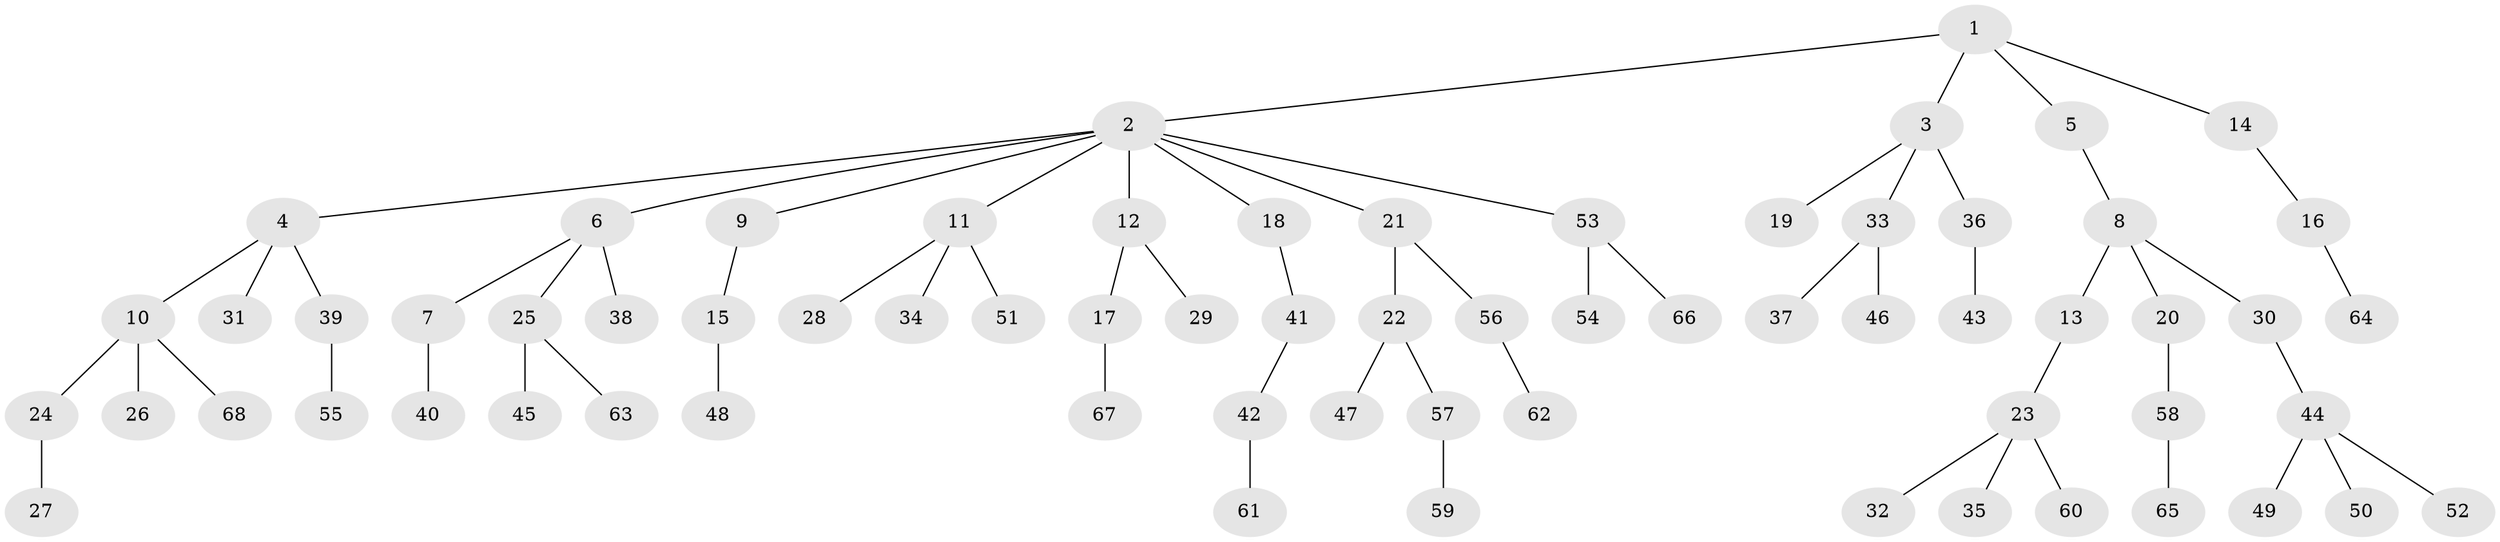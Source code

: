 // Generated by graph-tools (version 1.1) at 2025/53/03/09/25 04:53:38]
// undirected, 68 vertices, 67 edges
graph export_dot {
graph [start="1"]
  node [color=gray90,style=filled];
  1;
  2;
  3;
  4;
  5;
  6;
  7;
  8;
  9;
  10;
  11;
  12;
  13;
  14;
  15;
  16;
  17;
  18;
  19;
  20;
  21;
  22;
  23;
  24;
  25;
  26;
  27;
  28;
  29;
  30;
  31;
  32;
  33;
  34;
  35;
  36;
  37;
  38;
  39;
  40;
  41;
  42;
  43;
  44;
  45;
  46;
  47;
  48;
  49;
  50;
  51;
  52;
  53;
  54;
  55;
  56;
  57;
  58;
  59;
  60;
  61;
  62;
  63;
  64;
  65;
  66;
  67;
  68;
  1 -- 2;
  1 -- 3;
  1 -- 5;
  1 -- 14;
  2 -- 4;
  2 -- 6;
  2 -- 9;
  2 -- 11;
  2 -- 12;
  2 -- 18;
  2 -- 21;
  2 -- 53;
  3 -- 19;
  3 -- 33;
  3 -- 36;
  4 -- 10;
  4 -- 31;
  4 -- 39;
  5 -- 8;
  6 -- 7;
  6 -- 25;
  6 -- 38;
  7 -- 40;
  8 -- 13;
  8 -- 20;
  8 -- 30;
  9 -- 15;
  10 -- 24;
  10 -- 26;
  10 -- 68;
  11 -- 28;
  11 -- 34;
  11 -- 51;
  12 -- 17;
  12 -- 29;
  13 -- 23;
  14 -- 16;
  15 -- 48;
  16 -- 64;
  17 -- 67;
  18 -- 41;
  20 -- 58;
  21 -- 22;
  21 -- 56;
  22 -- 47;
  22 -- 57;
  23 -- 32;
  23 -- 35;
  23 -- 60;
  24 -- 27;
  25 -- 45;
  25 -- 63;
  30 -- 44;
  33 -- 37;
  33 -- 46;
  36 -- 43;
  39 -- 55;
  41 -- 42;
  42 -- 61;
  44 -- 49;
  44 -- 50;
  44 -- 52;
  53 -- 54;
  53 -- 66;
  56 -- 62;
  57 -- 59;
  58 -- 65;
}
